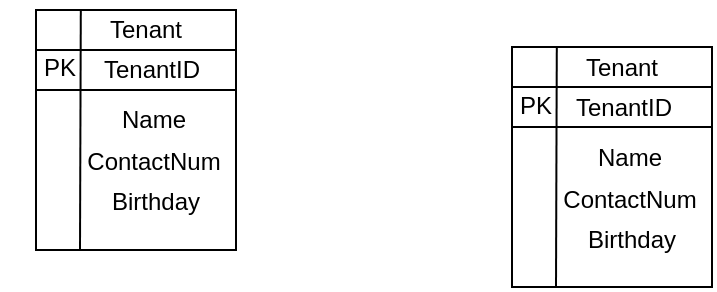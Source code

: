 <mxfile version="24.2.5" type="github">
  <diagram name="Page-1" id="-d1IBnH3PMXN5NCjn0lf">
    <mxGraphModel dx="514" dy="287" grid="1" gridSize="10" guides="1" tooltips="1" connect="1" arrows="1" fold="1" page="1" pageScale="1" pageWidth="850" pageHeight="1100" math="0" shadow="0">
      <root>
        <mxCell id="0" />
        <mxCell id="1" parent="0" />
        <mxCell id="zJ8sN_DCTzBOJNkLeVTx-7" value="" style="swimlane;fontStyle=0;childLayout=stackLayout;horizontal=1;startSize=20;fillColor=#ffffff;horizontalStack=0;resizeParent=1;resizeParentMax=0;resizeLast=0;collapsible=0;marginBottom=0;swimlaneFillColor=#ffffff;" vertex="1" parent="1">
          <mxGeometry x="390" y="210" width="100" height="120" as="geometry" />
        </mxCell>
        <mxCell id="zJ8sN_DCTzBOJNkLeVTx-10" value="" style="endArrow=none;html=1;rounded=0;" edge="1" parent="zJ8sN_DCTzBOJNkLeVTx-7">
          <mxGeometry width="50" height="50" relative="1" as="geometry">
            <mxPoint y="40" as="sourcePoint" />
            <mxPoint x="100" y="40" as="targetPoint" />
          </mxGeometry>
        </mxCell>
        <mxCell id="zJ8sN_DCTzBOJNkLeVTx-11" value="" style="endArrow=none;html=1;rounded=0;entryX=0.164;entryY=0.005;entryDx=0;entryDy=0;entryPerimeter=0;" edge="1" parent="zJ8sN_DCTzBOJNkLeVTx-7">
          <mxGeometry width="50" height="50" relative="1" as="geometry">
            <mxPoint x="22" y="120" as="sourcePoint" />
            <mxPoint x="22.4" y="0.55" as="targetPoint" />
          </mxGeometry>
        </mxCell>
        <mxCell id="zJ8sN_DCTzBOJNkLeVTx-9" value="Tenant" style="text;html=1;align=center;verticalAlign=middle;whiteSpace=wrap;rounded=0;" vertex="1" parent="1">
          <mxGeometry x="415" y="205" width="60" height="30" as="geometry" />
        </mxCell>
        <mxCell id="zJ8sN_DCTzBOJNkLeVTx-12" value="PK" style="text;html=1;align=center;verticalAlign=middle;whiteSpace=wrap;rounded=0;" vertex="1" parent="1">
          <mxGeometry x="372" y="224" width="60" height="30" as="geometry" />
        </mxCell>
        <mxCell id="zJ8sN_DCTzBOJNkLeVTx-13" value="TenantID" style="text;html=1;align=center;verticalAlign=middle;whiteSpace=wrap;rounded=0;" vertex="1" parent="1">
          <mxGeometry x="418" y="225" width="60" height="30" as="geometry" />
        </mxCell>
        <mxCell id="zJ8sN_DCTzBOJNkLeVTx-14" value="Name" style="text;html=1;align=center;verticalAlign=middle;whiteSpace=wrap;rounded=0;" vertex="1" parent="1">
          <mxGeometry x="419" y="250" width="60" height="30" as="geometry" />
        </mxCell>
        <mxCell id="zJ8sN_DCTzBOJNkLeVTx-15" value="ContactNum" style="text;html=1;align=center;verticalAlign=middle;whiteSpace=wrap;rounded=0;" vertex="1" parent="1">
          <mxGeometry x="419" y="271" width="60" height="30" as="geometry" />
        </mxCell>
        <mxCell id="zJ8sN_DCTzBOJNkLeVTx-16" value="Birthday" style="text;html=1;align=center;verticalAlign=middle;whiteSpace=wrap;rounded=0;" vertex="1" parent="1">
          <mxGeometry x="420" y="291" width="60" height="30" as="geometry" />
        </mxCell>
        <mxCell id="zJ8sN_DCTzBOJNkLeVTx-17" value="" style="swimlane;fontStyle=0;childLayout=stackLayout;horizontal=1;startSize=20;fillColor=#ffffff;horizontalStack=0;resizeParent=1;resizeParentMax=0;resizeLast=0;collapsible=0;marginBottom=0;swimlaneFillColor=#ffffff;" vertex="1" parent="1">
          <mxGeometry x="628" y="228.5" width="100" height="120" as="geometry" />
        </mxCell>
        <mxCell id="zJ8sN_DCTzBOJNkLeVTx-18" value="" style="endArrow=none;html=1;rounded=0;" edge="1" parent="zJ8sN_DCTzBOJNkLeVTx-17">
          <mxGeometry width="50" height="50" relative="1" as="geometry">
            <mxPoint y="40" as="sourcePoint" />
            <mxPoint x="100" y="40" as="targetPoint" />
          </mxGeometry>
        </mxCell>
        <mxCell id="zJ8sN_DCTzBOJNkLeVTx-19" value="" style="endArrow=none;html=1;rounded=0;entryX=0.164;entryY=0.005;entryDx=0;entryDy=0;entryPerimeter=0;" edge="1" parent="zJ8sN_DCTzBOJNkLeVTx-17">
          <mxGeometry width="50" height="50" relative="1" as="geometry">
            <mxPoint x="22" y="120" as="sourcePoint" />
            <mxPoint x="22.4" y="0.55" as="targetPoint" />
          </mxGeometry>
        </mxCell>
        <mxCell id="zJ8sN_DCTzBOJNkLeVTx-20" value="Tenant" style="text;html=1;align=center;verticalAlign=middle;whiteSpace=wrap;rounded=0;" vertex="1" parent="1">
          <mxGeometry x="653" y="223.5" width="60" height="30" as="geometry" />
        </mxCell>
        <mxCell id="zJ8sN_DCTzBOJNkLeVTx-21" value="PK" style="text;html=1;align=center;verticalAlign=middle;whiteSpace=wrap;rounded=0;" vertex="1" parent="1">
          <mxGeometry x="610" y="242.5" width="60" height="30" as="geometry" />
        </mxCell>
        <mxCell id="zJ8sN_DCTzBOJNkLeVTx-22" value="TenantID" style="text;html=1;align=center;verticalAlign=middle;whiteSpace=wrap;rounded=0;" vertex="1" parent="1">
          <mxGeometry x="654" y="243.5" width="60" height="30" as="geometry" />
        </mxCell>
        <mxCell id="zJ8sN_DCTzBOJNkLeVTx-23" value="Name" style="text;html=1;align=center;verticalAlign=middle;whiteSpace=wrap;rounded=0;" vertex="1" parent="1">
          <mxGeometry x="657" y="268.5" width="60" height="30" as="geometry" />
        </mxCell>
        <mxCell id="zJ8sN_DCTzBOJNkLeVTx-24" value="ContactNum" style="text;html=1;align=center;verticalAlign=middle;whiteSpace=wrap;rounded=0;" vertex="1" parent="1">
          <mxGeometry x="657" y="289.5" width="60" height="30" as="geometry" />
        </mxCell>
        <mxCell id="zJ8sN_DCTzBOJNkLeVTx-25" value="Birthday" style="text;html=1;align=center;verticalAlign=middle;whiteSpace=wrap;rounded=0;" vertex="1" parent="1">
          <mxGeometry x="658" y="309.5" width="60" height="30" as="geometry" />
        </mxCell>
      </root>
    </mxGraphModel>
  </diagram>
</mxfile>
